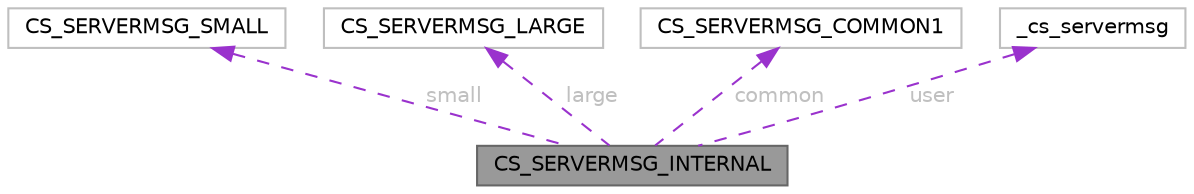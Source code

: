 digraph "CS_SERVERMSG_INTERNAL"
{
 // LATEX_PDF_SIZE
  bgcolor="transparent";
  edge [fontname=Helvetica,fontsize=10,labelfontname=Helvetica,labelfontsize=10];
  node [fontname=Helvetica,fontsize=10,shape=box,height=0.2,width=0.4];
  Node1 [id="Node000001",label="CS_SERVERMSG_INTERNAL",height=0.2,width=0.4,color="gray40", fillcolor="grey60", style="filled", fontcolor="black",tooltip=" "];
  Node2 -> Node1 [id="edge1_Node000001_Node000002",dir="back",color="darkorchid3",style="dashed",tooltip=" ",label=" small",fontcolor="grey" ];
  Node2 [id="Node000002",label="CS_SERVERMSG_SMALL",height=0.2,width=0.4,color="grey75", fillcolor="white", style="filled",URL="$a00898.html",tooltip=" "];
  Node3 -> Node1 [id="edge2_Node000001_Node000003",dir="back",color="darkorchid3",style="dashed",tooltip=" ",label=" large",fontcolor="grey" ];
  Node3 [id="Node000003",label="CS_SERVERMSG_LARGE",height=0.2,width=0.4,color="grey75", fillcolor="white", style="filled",URL="$a00902.html",tooltip=" "];
  Node4 -> Node1 [id="edge3_Node000001_Node000004",dir="back",color="darkorchid3",style="dashed",tooltip=" ",label=" common",fontcolor="grey" ];
  Node4 [id="Node000004",label="CS_SERVERMSG_COMMON1",height=0.2,width=0.4,color="grey75", fillcolor="white", style="filled",URL="$a00906.html",tooltip=" "];
  Node5 -> Node1 [id="edge4_Node000001_Node000005",dir="back",color="darkorchid3",style="dashed",tooltip=" ",label=" user",fontcolor="grey" ];
  Node5 [id="Node000005",label="_cs_servermsg",height=0.2,width=0.4,color="grey75", fillcolor="white", style="filled",URL="$a00886.html",tooltip=" "];
}
